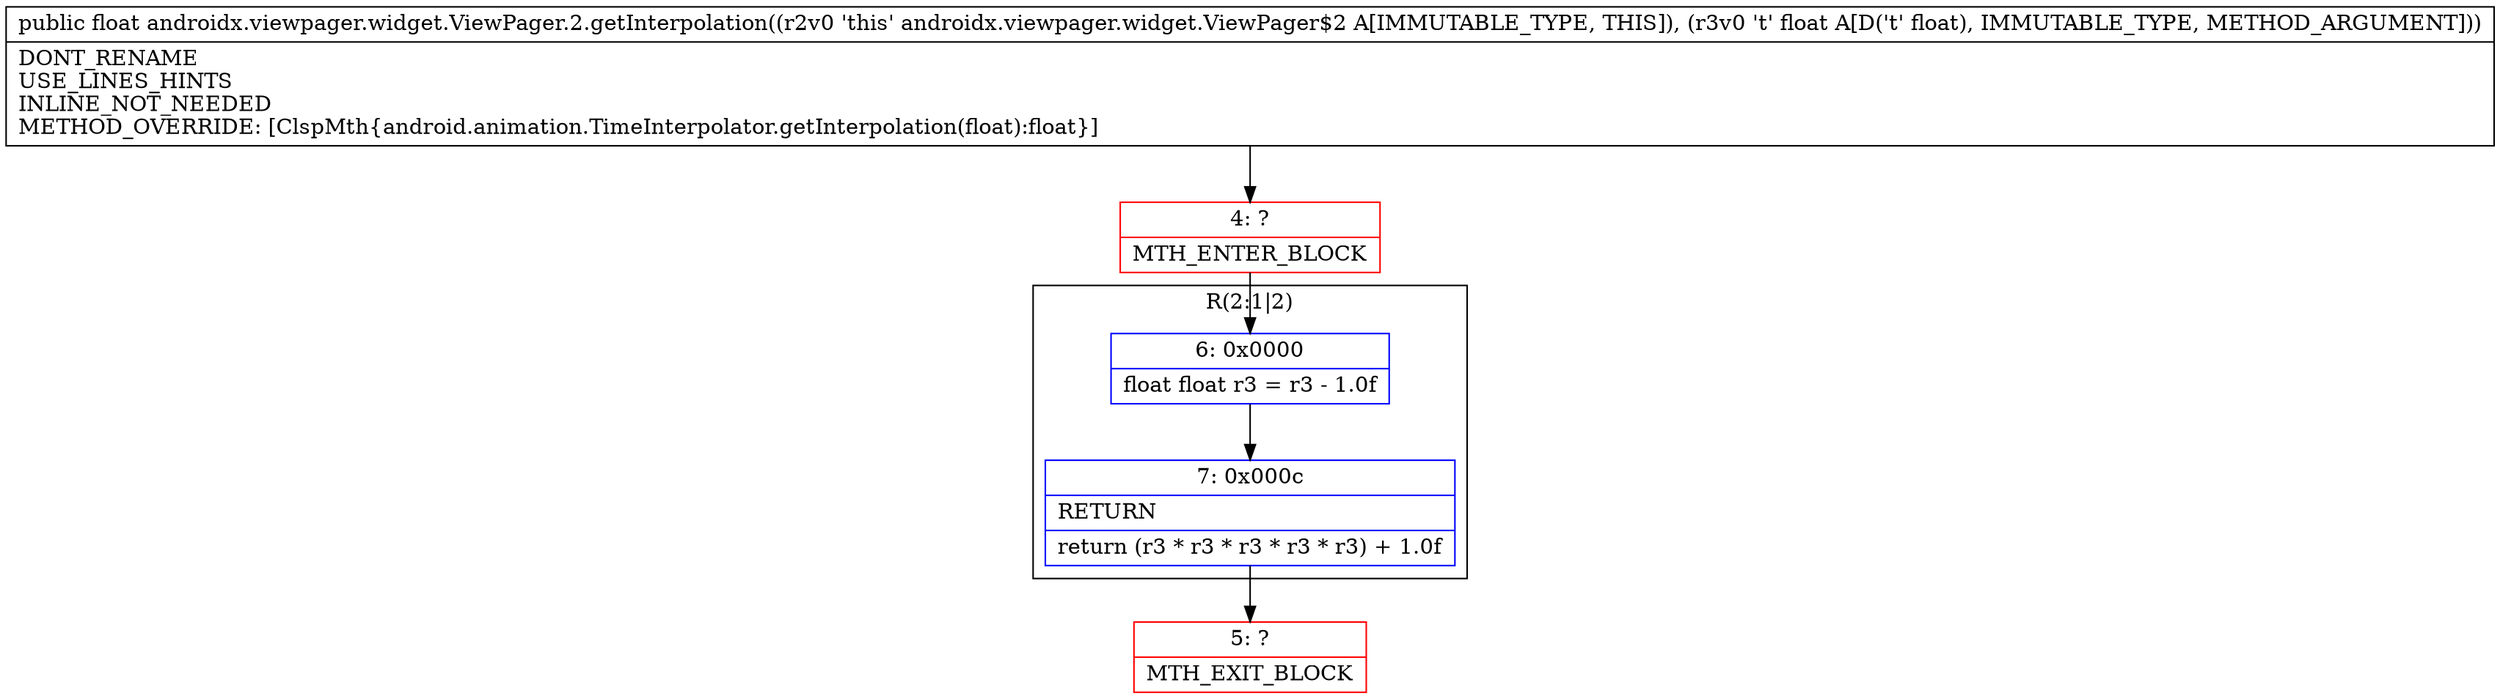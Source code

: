 digraph "CFG forandroidx.viewpager.widget.ViewPager.2.getInterpolation(F)F" {
subgraph cluster_Region_137140013 {
label = "R(2:1|2)";
node [shape=record,color=blue];
Node_6 [shape=record,label="{6\:\ 0x0000|float float r3 = r3 \- 1.0f\l}"];
Node_7 [shape=record,label="{7\:\ 0x000c|RETURN\l|return (r3 * r3 * r3 * r3 * r3) + 1.0f\l}"];
}
Node_4 [shape=record,color=red,label="{4\:\ ?|MTH_ENTER_BLOCK\l}"];
Node_5 [shape=record,color=red,label="{5\:\ ?|MTH_EXIT_BLOCK\l}"];
MethodNode[shape=record,label="{public float androidx.viewpager.widget.ViewPager.2.getInterpolation((r2v0 'this' androidx.viewpager.widget.ViewPager$2 A[IMMUTABLE_TYPE, THIS]), (r3v0 't' float A[D('t' float), IMMUTABLE_TYPE, METHOD_ARGUMENT]))  | DONT_RENAME\lUSE_LINES_HINTS\lINLINE_NOT_NEEDED\lMETHOD_OVERRIDE: [ClspMth\{android.animation.TimeInterpolator.getInterpolation(float):float\}]\l}"];
MethodNode -> Node_4;Node_6 -> Node_7;
Node_7 -> Node_5;
Node_4 -> Node_6;
}

